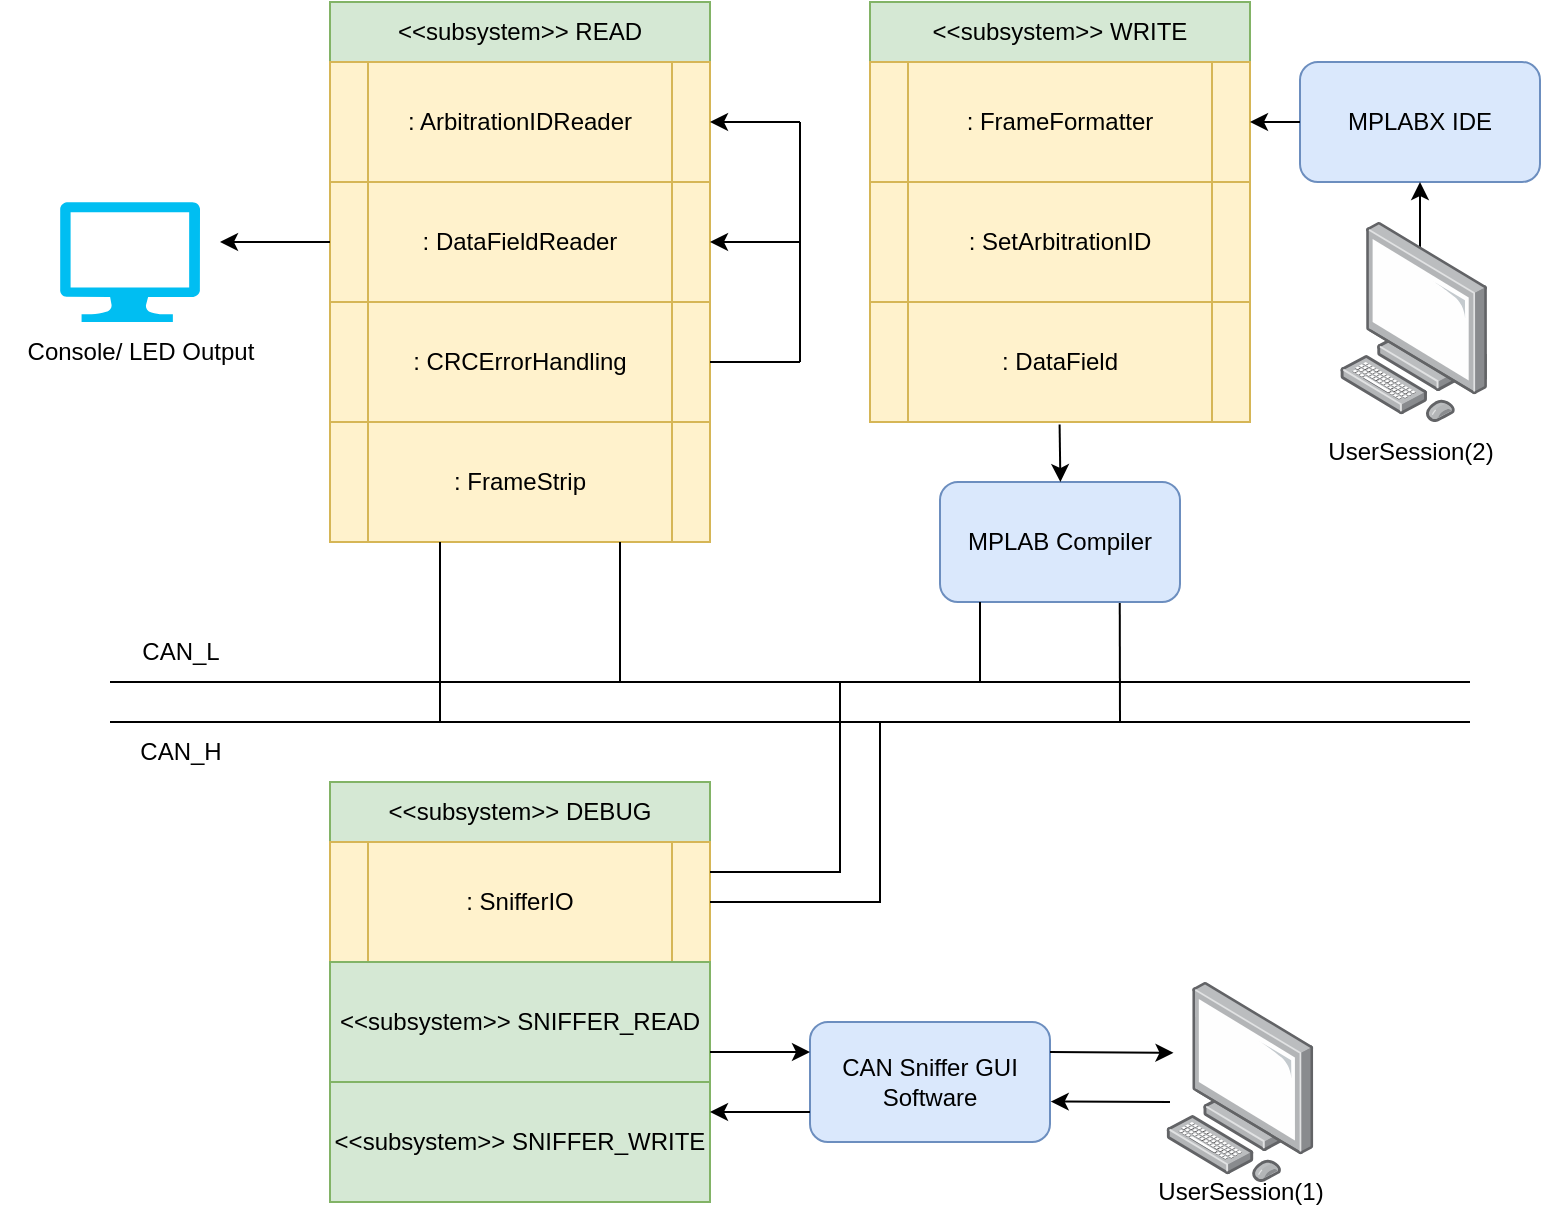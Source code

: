 <mxfile version="22.0.2" type="device">
  <diagram name="Page-1" id="g5n-fTy0wL9PUtFRv9fa">
    <mxGraphModel dx="875" dy="445" grid="1" gridSize="10" guides="1" tooltips="1" connect="1" arrows="1" fold="1" page="1" pageScale="1" pageWidth="850" pageHeight="1100" math="0" shadow="0">
      <root>
        <mxCell id="0" />
        <mxCell id="1" parent="0" />
        <mxCell id="pYXxp0cQ_Aii0ipX1Sb3-5" value="&amp;lt;&amp;lt;subsystem&amp;gt;&amp;gt; READ" style="swimlane;fontStyle=0;childLayout=stackLayout;horizontal=1;startSize=30;horizontalStack=0;resizeParent=1;resizeParentMax=0;resizeLast=0;collapsible=1;marginBottom=0;whiteSpace=wrap;html=1;fillColor=#d5e8d4;strokeColor=#82b366;" parent="1" vertex="1">
          <mxGeometry x="165" y="80" width="190" height="270" as="geometry" />
        </mxCell>
        <mxCell id="pYXxp0cQ_Aii0ipX1Sb3-19" value=": ArbitrationIDReader" style="shape=process;whiteSpace=wrap;html=1;backgroundOutline=1;fillColor=#fff2cc;strokeColor=#d6b656;" parent="pYXxp0cQ_Aii0ipX1Sb3-5" vertex="1">
          <mxGeometry y="30" width="190" height="60" as="geometry" />
        </mxCell>
        <mxCell id="pYXxp0cQ_Aii0ipX1Sb3-20" value=": DataFieldReader" style="shape=process;whiteSpace=wrap;html=1;backgroundOutline=1;fillColor=#fff2cc;strokeColor=#d6b656;" parent="pYXxp0cQ_Aii0ipX1Sb3-5" vertex="1">
          <mxGeometry y="90" width="190" height="60" as="geometry" />
        </mxCell>
        <mxCell id="pYXxp0cQ_Aii0ipX1Sb3-21" value=": CRCErrorHandling" style="shape=process;whiteSpace=wrap;html=1;backgroundOutline=1;fillColor=#fff2cc;strokeColor=#d6b656;" parent="pYXxp0cQ_Aii0ipX1Sb3-5" vertex="1">
          <mxGeometry y="150" width="190" height="60" as="geometry" />
        </mxCell>
        <mxCell id="pYXxp0cQ_Aii0ipX1Sb3-22" value=": FrameStrip" style="shape=process;whiteSpace=wrap;html=1;backgroundOutline=1;fillColor=#fff2cc;strokeColor=#d6b656;" parent="pYXxp0cQ_Aii0ipX1Sb3-5" vertex="1">
          <mxGeometry y="210" width="190" height="60" as="geometry" />
        </mxCell>
        <mxCell id="pYXxp0cQ_Aii0ipX1Sb3-10" value="&amp;lt;&amp;lt;subsystem&amp;gt;&amp;gt; WRITE" style="swimlane;fontStyle=0;childLayout=stackLayout;horizontal=1;startSize=30;horizontalStack=0;resizeParent=1;resizeParentMax=0;resizeLast=0;collapsible=1;marginBottom=0;whiteSpace=wrap;html=1;fillColor=#d5e8d4;strokeColor=#82b366;" parent="1" vertex="1">
          <mxGeometry x="435" y="80" width="190" height="210" as="geometry" />
        </mxCell>
        <mxCell id="pYXxp0cQ_Aii0ipX1Sb3-23" value=": FrameFormatter" style="shape=process;whiteSpace=wrap;html=1;backgroundOutline=1;fillColor=#fff2cc;strokeColor=#d6b656;" parent="pYXxp0cQ_Aii0ipX1Sb3-10" vertex="1">
          <mxGeometry y="30" width="190" height="60" as="geometry" />
        </mxCell>
        <mxCell id="pYXxp0cQ_Aii0ipX1Sb3-24" value=": SetArbitrationID" style="shape=process;whiteSpace=wrap;html=1;backgroundOutline=1;fillColor=#fff2cc;strokeColor=#d6b656;" parent="pYXxp0cQ_Aii0ipX1Sb3-10" vertex="1">
          <mxGeometry y="90" width="190" height="60" as="geometry" />
        </mxCell>
        <mxCell id="pYXxp0cQ_Aii0ipX1Sb3-25" value=": DataField" style="shape=process;whiteSpace=wrap;html=1;backgroundOutline=1;fillColor=#fff2cc;strokeColor=#d6b656;" parent="pYXxp0cQ_Aii0ipX1Sb3-10" vertex="1">
          <mxGeometry y="150" width="190" height="60" as="geometry" />
        </mxCell>
        <mxCell id="pYXxp0cQ_Aii0ipX1Sb3-11" value="&amp;lt;&amp;lt;subsystem&amp;gt;&amp;gt; DEBUG" style="swimlane;fontStyle=0;childLayout=stackLayout;horizontal=1;startSize=30;horizontalStack=0;resizeParent=1;resizeParentMax=0;resizeLast=0;collapsible=1;marginBottom=0;whiteSpace=wrap;html=1;fillColor=#d5e8d4;strokeColor=#82b366;" parent="1" vertex="1">
          <mxGeometry x="165" y="470" width="190" height="210" as="geometry" />
        </mxCell>
        <mxCell id="pYXxp0cQ_Aii0ipX1Sb3-26" value=": SnifferIO" style="shape=process;whiteSpace=wrap;html=1;backgroundOutline=1;fillColor=#fff2cc;strokeColor=#d6b656;" parent="pYXxp0cQ_Aii0ipX1Sb3-11" vertex="1">
          <mxGeometry y="30" width="190" height="60" as="geometry" />
        </mxCell>
        <mxCell id="pYXxp0cQ_Aii0ipX1Sb3-32" value="&amp;lt;&amp;lt;subsystem&amp;gt;&amp;gt; SNIFFER_READ" style="rounded=0;whiteSpace=wrap;html=1;fillColor=#d5e8d4;strokeColor=#82b366;" parent="pYXxp0cQ_Aii0ipX1Sb3-11" vertex="1">
          <mxGeometry y="90" width="190" height="60" as="geometry" />
        </mxCell>
        <mxCell id="pYXxp0cQ_Aii0ipX1Sb3-33" value="&amp;lt;&amp;lt;subsystem&amp;gt;&amp;gt; SNIFFER_WRITE" style="rounded=0;whiteSpace=wrap;html=1;fillColor=#d5e8d4;strokeColor=#82b366;" parent="pYXxp0cQ_Aii0ipX1Sb3-11" vertex="1">
          <mxGeometry y="150" width="190" height="60" as="geometry" />
        </mxCell>
        <mxCell id="pYXxp0cQ_Aii0ipX1Sb3-12" value="" style="endArrow=none;html=1;rounded=0;" parent="1" edge="1">
          <mxGeometry width="50" height="50" relative="1" as="geometry">
            <mxPoint x="55" y="420" as="sourcePoint" />
            <mxPoint x="735" y="420" as="targetPoint" />
          </mxGeometry>
        </mxCell>
        <mxCell id="pYXxp0cQ_Aii0ipX1Sb3-14" value="" style="endArrow=none;html=1;rounded=0;" parent="1" edge="1">
          <mxGeometry width="50" height="50" relative="1" as="geometry">
            <mxPoint x="55" y="440" as="sourcePoint" />
            <mxPoint x="735" y="440" as="targetPoint" />
          </mxGeometry>
        </mxCell>
        <mxCell id="pYXxp0cQ_Aii0ipX1Sb3-34" value="CAN Sniffer GUI Software" style="rounded=1;whiteSpace=wrap;html=1;fillColor=#dae8fc;strokeColor=#6c8ebf;" parent="1" vertex="1">
          <mxGeometry x="405" y="590" width="120" height="60" as="geometry" />
        </mxCell>
        <mxCell id="pYXxp0cQ_Aii0ipX1Sb3-39" value="" style="endArrow=none;html=1;rounded=0;exitX=1;exitY=0.5;exitDx=0;exitDy=0;" parent="1" source="pYXxp0cQ_Aii0ipX1Sb3-21" edge="1">
          <mxGeometry width="50" height="50" relative="1" as="geometry">
            <mxPoint x="360" y="230" as="sourcePoint" />
            <mxPoint x="400" y="260" as="targetPoint" />
          </mxGeometry>
        </mxCell>
        <mxCell id="pYXxp0cQ_Aii0ipX1Sb3-40" value="" style="endArrow=none;html=1;rounded=0;" parent="1" edge="1">
          <mxGeometry width="50" height="50" relative="1" as="geometry">
            <mxPoint x="400" y="260" as="sourcePoint" />
            <mxPoint x="400" y="140" as="targetPoint" />
          </mxGeometry>
        </mxCell>
        <mxCell id="pYXxp0cQ_Aii0ipX1Sb3-41" value="" style="endArrow=classic;html=1;rounded=0;entryX=1;entryY=0.5;entryDx=0;entryDy=0;" parent="1" target="pYXxp0cQ_Aii0ipX1Sb3-20" edge="1">
          <mxGeometry width="50" height="50" relative="1" as="geometry">
            <mxPoint x="400" y="200" as="sourcePoint" />
            <mxPoint x="410" y="180" as="targetPoint" />
          </mxGeometry>
        </mxCell>
        <mxCell id="pYXxp0cQ_Aii0ipX1Sb3-42" value="" style="endArrow=classic;html=1;rounded=0;entryX=1;entryY=0.5;entryDx=0;entryDy=0;" parent="1" edge="1">
          <mxGeometry width="50" height="50" relative="1" as="geometry">
            <mxPoint x="400" y="140" as="sourcePoint" />
            <mxPoint x="355" y="140" as="targetPoint" />
          </mxGeometry>
        </mxCell>
        <mxCell id="pYXxp0cQ_Aii0ipX1Sb3-44" value="CAN_H" style="text;html=1;align=center;verticalAlign=middle;resizable=0;points=[];autosize=1;strokeColor=none;fillColor=none;" parent="1" vertex="1">
          <mxGeometry x="60" y="440" width="60" height="30" as="geometry" />
        </mxCell>
        <mxCell id="pYXxp0cQ_Aii0ipX1Sb3-45" value="CAN_L" style="text;html=1;align=center;verticalAlign=middle;resizable=0;points=[];autosize=1;strokeColor=none;fillColor=none;" parent="1" vertex="1">
          <mxGeometry x="60" y="390" width="60" height="30" as="geometry" />
        </mxCell>
        <mxCell id="pYXxp0cQ_Aii0ipX1Sb3-46" value="" style="verticalLabelPosition=bottom;html=1;verticalAlign=top;align=center;strokeColor=none;fillColor=#00BEF2;shape=mxgraph.azure.computer;pointerEvents=1;" parent="1" vertex="1">
          <mxGeometry x="30" y="180" width="70" height="60" as="geometry" />
        </mxCell>
        <mxCell id="pYXxp0cQ_Aii0ipX1Sb3-47" value="Console/ LED Output" style="text;html=1;align=center;verticalAlign=middle;resizable=0;points=[];autosize=1;strokeColor=none;fillColor=none;" parent="1" vertex="1">
          <mxGeometry y="240" width="140" height="30" as="geometry" />
        </mxCell>
        <mxCell id="pYXxp0cQ_Aii0ipX1Sb3-48" value="" style="endArrow=classic;html=1;rounded=0;exitX=0;exitY=0.5;exitDx=0;exitDy=0;" parent="1" source="pYXxp0cQ_Aii0ipX1Sb3-20" edge="1">
          <mxGeometry width="50" height="50" relative="1" as="geometry">
            <mxPoint x="270" y="240" as="sourcePoint" />
            <mxPoint x="110" y="200" as="targetPoint" />
          </mxGeometry>
        </mxCell>
        <mxCell id="pYXxp0cQ_Aii0ipX1Sb3-50" value="" style="endArrow=classic;html=1;rounded=0;exitX=1;exitY=0.75;exitDx=0;exitDy=0;entryX=0;entryY=0.25;entryDx=0;entryDy=0;" parent="1" source="pYXxp0cQ_Aii0ipX1Sb3-32" target="pYXxp0cQ_Aii0ipX1Sb3-34" edge="1">
          <mxGeometry width="50" height="50" relative="1" as="geometry">
            <mxPoint x="325" y="600" as="sourcePoint" />
            <mxPoint x="375" y="550" as="targetPoint" />
          </mxGeometry>
        </mxCell>
        <mxCell id="pYXxp0cQ_Aii0ipX1Sb3-51" value="" style="endArrow=classic;html=1;rounded=0;exitX=0;exitY=0.75;exitDx=0;exitDy=0;entryX=1;entryY=0.25;entryDx=0;entryDy=0;" parent="1" source="pYXxp0cQ_Aii0ipX1Sb3-34" target="pYXxp0cQ_Aii0ipX1Sb3-33" edge="1">
          <mxGeometry width="50" height="50" relative="1" as="geometry">
            <mxPoint x="325" y="600" as="sourcePoint" />
            <mxPoint x="375" y="550" as="targetPoint" />
          </mxGeometry>
        </mxCell>
        <mxCell id="pYXxp0cQ_Aii0ipX1Sb3-53" value="UserSession(1)" style="text;html=1;align=center;verticalAlign=middle;resizable=0;points=[];autosize=1;strokeColor=none;fillColor=none;" parent="1" vertex="1">
          <mxGeometry x="565" y="660" width="110" height="30" as="geometry" />
        </mxCell>
        <mxCell id="pYXxp0cQ_Aii0ipX1Sb3-55" value="" style="endArrow=classic;html=1;rounded=0;exitX=0;exitY=0.75;exitDx=0;exitDy=0;entryX=1.003;entryY=0.663;entryDx=0;entryDy=0;entryPerimeter=0;" parent="1" target="pYXxp0cQ_Aii0ipX1Sb3-34" edge="1">
          <mxGeometry width="50" height="50" relative="1" as="geometry">
            <mxPoint x="585" y="630" as="sourcePoint" />
            <mxPoint x="535" y="630" as="targetPoint" />
          </mxGeometry>
        </mxCell>
        <mxCell id="pYXxp0cQ_Aii0ipX1Sb3-56" value="" style="endArrow=classic;html=1;rounded=0;exitX=1;exitY=0.25;exitDx=0;exitDy=0;entryX=0.025;entryY=0.257;entryDx=0;entryDy=0;entryPerimeter=0;" parent="1" source="pYXxp0cQ_Aii0ipX1Sb3-34" edge="1">
          <mxGeometry width="50" height="50" relative="1" as="geometry">
            <mxPoint x="405" y="610" as="sourcePoint" />
            <mxPoint x="586.75" y="605.42" as="targetPoint" />
          </mxGeometry>
        </mxCell>
        <mxCell id="pYXxp0cQ_Aii0ipX1Sb3-57" value="MPLAB Compiler" style="rounded=1;whiteSpace=wrap;html=1;fillColor=#dae8fc;strokeColor=#6c8ebf;" parent="1" vertex="1">
          <mxGeometry x="470" y="320" width="120" height="60" as="geometry" />
        </mxCell>
        <mxCell id="pYXxp0cQ_Aii0ipX1Sb3-58" value="" style="endArrow=classic;html=1;rounded=0;exitX=0.34;exitY=1.021;exitDx=0;exitDy=0;entryX=0.25;entryY=0;entryDx=0;entryDy=0;exitPerimeter=0;" parent="1" edge="1">
          <mxGeometry width="50" height="50" relative="1" as="geometry">
            <mxPoint x="529.8" y="291.26" as="sourcePoint" />
            <mxPoint x="530.2" y="320" as="targetPoint" />
          </mxGeometry>
        </mxCell>
        <mxCell id="pYXxp0cQ_Aii0ipX1Sb3-59" value="" style="endArrow=none;html=1;rounded=0;" parent="1" edge="1">
          <mxGeometry width="50" height="50" relative="1" as="geometry">
            <mxPoint x="490" y="420" as="sourcePoint" />
            <mxPoint x="490" y="380" as="targetPoint" />
          </mxGeometry>
        </mxCell>
        <mxCell id="pYXxp0cQ_Aii0ipX1Sb3-61" value="" style="endArrow=none;html=1;rounded=0;entryX=0.749;entryY=1.009;entryDx=0;entryDy=0;entryPerimeter=0;" parent="1" target="pYXxp0cQ_Aii0ipX1Sb3-57" edge="1">
          <mxGeometry width="50" height="50" relative="1" as="geometry">
            <mxPoint x="560" y="440" as="sourcePoint" />
            <mxPoint x="580" y="390" as="targetPoint" />
          </mxGeometry>
        </mxCell>
        <mxCell id="pYXxp0cQ_Aii0ipX1Sb3-62" value="MPLABX IDE" style="rounded=1;whiteSpace=wrap;html=1;fillColor=#dae8fc;strokeColor=#6c8ebf;" parent="1" vertex="1">
          <mxGeometry x="650" y="110" width="120" height="60" as="geometry" />
        </mxCell>
        <mxCell id="pYXxp0cQ_Aii0ipX1Sb3-64" value="UserSession(2)" style="text;html=1;align=center;verticalAlign=middle;resizable=0;points=[];autosize=1;strokeColor=none;fillColor=none;" parent="1" vertex="1">
          <mxGeometry x="650" y="290" width="110" height="30" as="geometry" />
        </mxCell>
        <mxCell id="pYXxp0cQ_Aii0ipX1Sb3-65" value="" style="endArrow=classic;html=1;rounded=0;exitX=0.5;exitY=0;exitDx=0;exitDy=0;exitPerimeter=0;" parent="1" edge="1">
          <mxGeometry width="50" height="50" relative="1" as="geometry">
            <mxPoint x="710" y="210" as="sourcePoint" />
            <mxPoint x="710" y="170" as="targetPoint" />
          </mxGeometry>
        </mxCell>
        <mxCell id="pYXxp0cQ_Aii0ipX1Sb3-66" value="" style="endArrow=none;html=1;rounded=0;" parent="1" edge="1">
          <mxGeometry width="50" height="50" relative="1" as="geometry">
            <mxPoint x="220" y="440" as="sourcePoint" />
            <mxPoint x="220" y="350" as="targetPoint" />
          </mxGeometry>
        </mxCell>
        <mxCell id="pYXxp0cQ_Aii0ipX1Sb3-67" value="" style="endArrow=none;html=1;rounded=0;" parent="1" edge="1">
          <mxGeometry width="50" height="50" relative="1" as="geometry">
            <mxPoint x="310" y="420" as="sourcePoint" />
            <mxPoint x="310" y="350" as="targetPoint" />
          </mxGeometry>
        </mxCell>
        <mxCell id="pYXxp0cQ_Aii0ipX1Sb3-69" value="" style="endArrow=classic;html=1;rounded=0;exitX=0;exitY=0.5;exitDx=0;exitDy=0;" parent="1" source="pYXxp0cQ_Aii0ipX1Sb3-62" target="pYXxp0cQ_Aii0ipX1Sb3-23" edge="1">
          <mxGeometry width="50" height="50" relative="1" as="geometry">
            <mxPoint x="470" y="290" as="sourcePoint" />
            <mxPoint x="520" y="240" as="targetPoint" />
          </mxGeometry>
        </mxCell>
        <mxCell id="pYXxp0cQ_Aii0ipX1Sb3-70" value="" style="endArrow=none;html=1;rounded=0;exitX=1;exitY=0.25;exitDx=0;exitDy=0;" parent="1" source="pYXxp0cQ_Aii0ipX1Sb3-26" edge="1">
          <mxGeometry width="50" height="50" relative="1" as="geometry">
            <mxPoint x="440" y="510" as="sourcePoint" />
            <mxPoint x="420" y="420" as="targetPoint" />
            <Array as="points">
              <mxPoint x="420" y="515" />
            </Array>
          </mxGeometry>
        </mxCell>
        <mxCell id="pYXxp0cQ_Aii0ipX1Sb3-71" value="" style="endArrow=none;html=1;rounded=0;exitX=1;exitY=0.5;exitDx=0;exitDy=0;" parent="1" source="pYXxp0cQ_Aii0ipX1Sb3-26" edge="1">
          <mxGeometry width="50" height="50" relative="1" as="geometry">
            <mxPoint x="355" y="550" as="sourcePoint" />
            <mxPoint x="440" y="440" as="targetPoint" />
            <Array as="points">
              <mxPoint x="440" y="530" />
            </Array>
          </mxGeometry>
        </mxCell>
        <mxCell id="pYXxp0cQ_Aii0ipX1Sb3-72" value="" style="image;points=[];aspect=fixed;html=1;align=center;shadow=0;dashed=0;image=img/lib/allied_telesis/computer_and_terminals/Personal_Computer.svg;" parent="1" vertex="1">
          <mxGeometry x="583.11" y="570" width="73.78" height="100" as="geometry" />
        </mxCell>
        <mxCell id="pYXxp0cQ_Aii0ipX1Sb3-73" value="" style="image;points=[];aspect=fixed;html=1;align=center;shadow=0;dashed=0;image=img/lib/allied_telesis/computer_and_terminals/Personal_Computer.svg;" parent="1" vertex="1">
          <mxGeometry x="670" y="190" width="73.78" height="100" as="geometry" />
        </mxCell>
      </root>
    </mxGraphModel>
  </diagram>
</mxfile>
